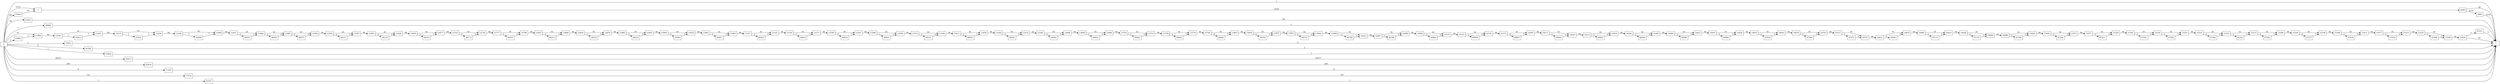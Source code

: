 digraph {
	graph [rankdir=LR]
	node [shape=rectangle]
	2 -> 4268 [label=2559]
	4268 -> 1 [label=40]
	4268 -> 5982 [label=2519]
	5982 -> 1 [label=2519]
	11964 -> 12182 [label=84]
	12182 -> 12203 [label=81]
	12182 -> 45912 [label=3]
	12203 -> 12215 [label=84]
	12215 -> 12236 [label=81]
	12215 -> 45932 [label=3]
	12236 -> 12326 [label=84]
	12326 -> 12404 [label=81]
	12326 -> 46009 [label=3]
	12404 -> 12437 [label=84]
	12437 -> 12464 [label=81]
	12437 -> 46035 [label=3]
	12464 -> 12485 [label=81]
	12464 -> 46055 [label=3]
	12485 -> 12506 [label=81]
	12485 -> 46075 [label=3]
	12506 -> 12558 [label=84]
	12558 -> 12597 [label=81]
	12558 -> 46113 [label=3]
	12597 -> 12605 [label=84]
	12605 -> 12626 [label=81]
	12605 -> 46133 [label=3]
	12626 -> 12656 [label=84]
	12656 -> 12677 [label=81]
	12656 -> 46153 [label=3]
	12677 -> 12703 [label=84]
	12703 -> 12724 [label=81]
	12703 -> 46173 [label=3]
	12724 -> 12777 [label=84]
	12777 -> 12798 [label=81]
	12777 -> 46193 [label=3]
	12798 -> 12827 [label=84]
	12827 -> 12848 [label=81]
	12827 -> 46213 [label=3]
	12848 -> 12858 [label=84]
	12858 -> 12879 [label=81]
	12858 -> 46233 [label=3]
	12879 -> 12880 [label=84]
	12880 -> 12903 [label=81]
	12880 -> 46255 [label=3]
	12903 -> 12904 [label=84]
	12904 -> 13032 [label=81]
	12904 -> 46381 [label=3]
	13032 -> 13042 [label=84]
	13042 -> 13063 [label=81]
	13042 -> 46401 [label=3]
	13063 -> 13107 [label=84]
	13107 -> 13141 [label=81]
	13107 -> 46434 [label=3]
	13141 -> 13150 [label=84]
	13150 -> 13171 [label=81]
	13150 -> 46454 [label=3]
	13171 -> 13180 [label=84]
	13180 -> 13201 [label=81]
	13180 -> 46474 [label=3]
	13201 -> 13266 [label=84]
	13266 -> 13294 [label=81]
	13266 -> 46501 [label=3]
	13294 -> 13315 [label=84]
	13315 -> 13336 [label=81]
	13315 -> 46521 [label=3]
	13336 -> 13417 [label=84]
	13417 -> 13438 [label=81]
	13417 -> 46541 [label=3]
	13438 -> 13549 [label=84]
	13549 -> 13570 [label=81]
	13549 -> 46561 [label=3]
	13570 -> 13585 [label=84]
	13585 -> 13606 [label=81]
	13585 -> 46581 [label=3]
	13606 -> 13648 [label=84]
	13648 -> 13690 [label=81]
	13648 -> 46622 [label=3]
	13690 -> 13702 [label=84]
	13702 -> 13723 [label=81]
	13702 -> 46642 [label=3]
	13723 -> 13758 [label=84]
	13758 -> 13779 [label=81]
	13758 -> 46662 [label=3]
	13779 -> 13782 [label=84]
	13782 -> 13803 [label=81]
	13782 -> 46682 [label=3]
	13803 -> 13854 [label=84]
	13854 -> 13875 [label=81]
	13854 -> 46702 [label=3]
	13875 -> 13923 [label=84]
	13923 -> 13944 [label=81]
	13923 -> 46722 [label=3]
	13944 -> 13968 [label=84]
	13968 -> 14013 [label=81]
	13968 -> 46766 [label=3]
	14013 -> 14067 [label=84]
	14067 -> 14088 [label=81]
	14067 -> 46786 [label=3]
	14088 -> 14094 [label=84]
	14094 -> 14115 [label=81]
	14094 -> 46806 [label=3]
	14115 -> 14121 [label=84]
	14121 -> 14154 [label=81]
	14121 -> 46838 [label=3]
	14154 -> 14175 [label=84]
	14175 -> 14205 [label=81]
	14175 -> 46867 [label=3]
	14205 -> 14271 [label=84]
	14271 -> 14307 [label=81]
	14271 -> 46902 [label=3]
	14307 -> 14313 [label=84]
	14313 -> 14334 [label=81]
	14313 -> 46922 [label=3]
	14334 -> 14364 [label=84]
	14364 -> 14385 [label=81]
	14364 -> 46942 [label=3]
	14385 -> 14402 [label=84]
	14402 -> 14427 [label=81]
	14402 -> 46966 [label=3]
	14427 -> 14435 [label=84]
	14435 -> 14456 [label=81]
	14435 -> 46986 [label=3]
	14456 -> 14610 [label=84]
	14610 -> 14643 [label=81]
	14610 -> 47018 [label=3]
	14643 -> 14676 [label=84]
	14676 -> 14703 [label=81]
	14676 -> 47044 [label=3]
	14703 -> 14727 [label=84]
	14727 -> 14757 [label=81]
	14727 -> 47073 [label=3]
	14757 -> 14814 [label=84]
	14814 -> 14835 [label=81]
	14814 -> 47093 [label=3]
	14835 -> 14889 [label=84]
	14889 -> 14910 [label=81]
	14889 -> 47113 [label=3]
	14910 -> 14928 [label=84]
	14928 -> 14949 [label=81]
	14928 -> 47133 [label=3]
	14949 -> 14988 [label=84]
	14988 -> 15024 [label=81]
	14988 -> 47168 [label=3]
	15024 -> 15045 [label=84]
	15045 -> 15072 [label=81]
	15045 -> 47194 [label=3]
	15072 -> 15077 [label=84]
	15077 -> 15105 [label=81]
	15077 -> 47221 [label=3]
	15105 -> 15162 [label=84]
	15162 -> 15183 [label=81]
	15162 -> 47241 [label=3]
	15183 -> 15225 [label=81]
	15183 -> 47282 [label=3]
	15225 -> 15231 [label=84]
	15231 -> 15252 [label=81]
	15231 -> 47302 [label=3]
	15252 -> 15273 [label=81]
	15252 -> 47322 [label=3]
	15273 -> 15294 [label=81]
	15273 -> 47342 [label=3]
	15294 -> 15303 [label=84]
	15303 -> 15339 [label=81]
	15303 -> 47377 [label=3]
	15339 -> 15348 [label=84]
	15348 -> 15411 [label=81]
	15348 -> 47439 [label=3]
	15411 -> 15477 [label=84]
	15477 -> 15513 [label=81]
	15477 -> 47474 [label=3]
	15513 -> 15525 [label=84]
	15525 -> 15546 [label=81]
	15525 -> 47494 [label=3]
	15546 -> 15618 [label=84]
	15618 -> 1 [label=81]
	15618 -> 47511 [label=3]
	23925 -> 1 [label=49]
	29906 -> 1 [label=1]
	31620 -> 2 [label=40]
	37601 -> 1 [label=2]
	43582 -> 1 [label=2]
	45892 -> 11964 [label=3]
	45912 -> 12203 [label=3]
	45932 -> 12236 [label=3]
	46009 -> 12404 [label=3]
	46035 -> 12464 [label=3]
	46055 -> 12485 [label=3]
	46075 -> 12506 [label=3]
	46113 -> 12597 [label=3]
	46133 -> 12626 [label=3]
	46153 -> 12677 [label=3]
	46173 -> 12724 [label=3]
	46193 -> 12798 [label=3]
	46213 -> 12848 [label=3]
	46233 -> 12879 [label=3]
	46255 -> 12903 [label=3]
	46381 -> 13032 [label=3]
	46401 -> 13063 [label=3]
	46434 -> 13141 [label=3]
	46454 -> 13171 [label=3]
	46474 -> 13201 [label=3]
	46501 -> 13294 [label=3]
	46521 -> 13336 [label=3]
	46541 -> 13438 [label=3]
	46561 -> 13570 [label=3]
	46581 -> 13606 [label=3]
	46622 -> 13690 [label=3]
	46642 -> 13723 [label=3]
	46662 -> 13779 [label=3]
	46682 -> 13803 [label=3]
	46702 -> 13875 [label=3]
	46722 -> 13944 [label=3]
	46766 -> 14013 [label=3]
	46786 -> 14088 [label=3]
	46806 -> 14115 [label=3]
	46838 -> 14154 [label=3]
	46867 -> 14205 [label=3]
	46902 -> 14307 [label=3]
	46922 -> 14334 [label=3]
	46942 -> 14385 [label=3]
	46966 -> 14427 [label=3]
	46986 -> 14456 [label=3]
	47018 -> 14643 [label=3]
	47044 -> 14703 [label=3]
	47073 -> 14757 [label=3]
	47093 -> 14835 [label=3]
	47113 -> 14910 [label=3]
	47133 -> 14949 [label=3]
	47168 -> 15024 [label=3]
	47194 -> 15072 [label=3]
	47221 -> 15105 [label=3]
	47241 -> 15183 [label=3]
	47282 -> 15225 [label=3]
	47302 -> 15252 [label=3]
	47322 -> 15273 [label=3]
	47342 -> 15294 [label=3]
	47377 -> 15339 [label=3]
	47439 -> 15411 [label=3]
	47474 -> 15513 [label=3]
	47494 -> 15546 [label=3]
	47511 -> 1 [label=3]
	53492 -> 1 [label=1]
	59473 -> 1 [label=36573]
	65454 -> 1 [label=309]
	71435 -> 1 [label=4]
	77416 -> 1 [label=725]
	83397 -> 1 [label=1]
	0 -> 2 [label=2519]
	0 -> 11964 [label=81]
	0 -> 1 [label=1]
	0 -> 23925 [label=49]
	0 -> 29906 [label=1]
	0 -> 31620 [label=40]
	0 -> 37601 [label=2]
	0 -> 43582 [label=2]
	0 -> 45892 [label=3]
	0 -> 53492 [label=1]
	0 -> 59473 [label=36573]
	0 -> 65454 [label=309]
	0 -> 71435 [label=4]
	0 -> 77416 [label=725]
	0 -> 83397 [label=1]
}
